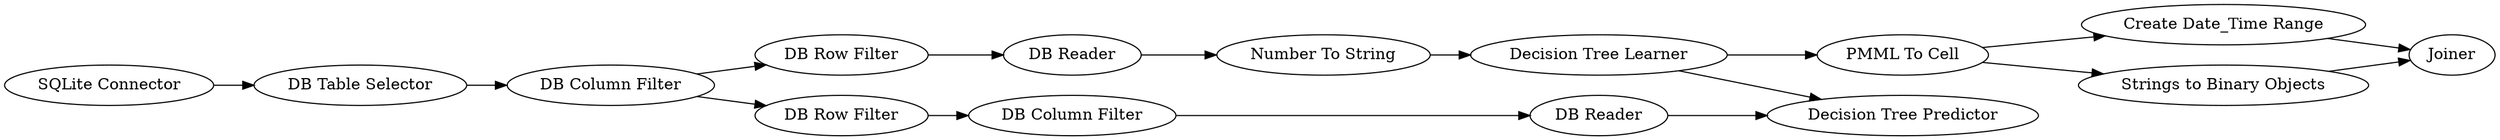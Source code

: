 digraph {
	"-4200548155873583591_196" [label="DB Reader"]
	"-4200548155873583591_186" [label="DB Row Filter"]
	"-4200548155873583591_194" [label="DB Reader"]
	"-4200548155873583591_193" [label="Decision Tree Predictor"]
	"-4200548155873583591_195" [label="Decision Tree Learner"]
	"-4200548155873583591_187" [label="DB Row Filter"]
	"-6601553026806681764_191" [label="Create Date_Time Range"]
	"-6601553026806681764_190" [label="Strings to Binary Objects"]
	"-6601553026806681764_192" [label=Joiner]
	"-6601553026806681764_177" [label="PMML To Cell"]
	"-4200548155873583591_183" [label="SQLite Connector"]
	"-4200548155873583591_185" [label="DB Column Filter"]
	"-4200548155873583591_188" [label="DB Column Filter"]
	"-4200548155873583591_190" [label="Number To String"]
	"-4200548155873583591_184" [label="DB Table Selector"]
	"-4200548155873583591_190" -> "-4200548155873583591_195"
	"-6601553026806681764_191" -> "-6601553026806681764_192"
	"-4200548155873583591_194" -> "-4200548155873583591_190"
	"-6601553026806681764_177" -> "-6601553026806681764_191"
	"-6601553026806681764_177" -> "-6601553026806681764_190"
	"-4200548155873583591_186" -> "-4200548155873583591_194"
	"-4200548155873583591_184" -> "-4200548155873583591_185"
	"-4200548155873583591_195" -> "-4200548155873583591_193"
	"-4200548155873583591_183" -> "-4200548155873583591_184"
	"-6601553026806681764_190" -> "-6601553026806681764_192"
	"-4200548155873583591_185" -> "-4200548155873583591_186"
	"-4200548155873583591_188" -> "-4200548155873583591_196"
	"-4200548155873583591_187" -> "-4200548155873583591_188"
	"-4200548155873583591_196" -> "-4200548155873583591_193"
	"-4200548155873583591_185" -> "-4200548155873583591_187"
	"-4200548155873583591_195" -> "-6601553026806681764_177"
	rankdir=LR
}
